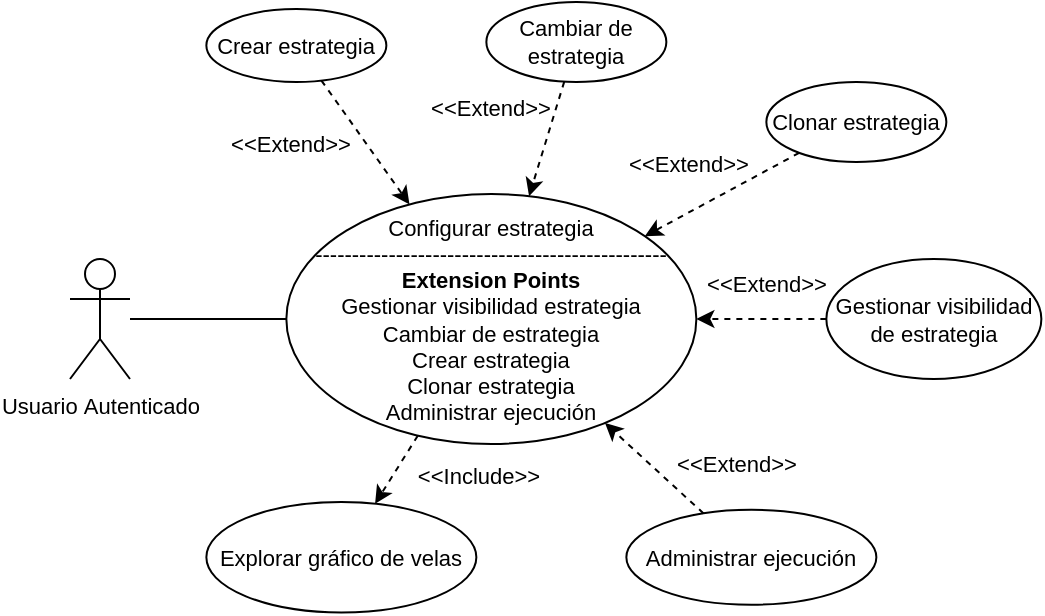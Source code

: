 <mxfile>
    <diagram id="R2lEEEUBdFMjLlhIrx00" name="Page-1">
        <mxGraphModel dx="1726" dy="4178" grid="1" gridSize="10" guides="1" tooltips="1" connect="1" arrows="1" fold="1" page="1" pageScale="1" pageWidth="600" pageHeight="400" math="0" shadow="0" extFonts="Permanent Marker^https://fonts.googleapis.com/css?family=Permanent+Marker">
            <root>
                <mxCell id="0"/>
                <mxCell id="1" parent="0"/>
                <mxCell id="124" style="edgeStyle=none;html=1;endArrow=none;endFill=0;fontSize=11;" parent="1" source="112" target="191" edge="1">
                    <mxGeometry relative="1" as="geometry">
                        <mxPoint x="182.18" y="-3017.255" as="targetPoint"/>
                    </mxGeometry>
                </mxCell>
                <mxCell id="112" value="&lt;font&gt;Usuario&lt;span style=&quot;background-color: transparent;&quot;&gt;&amp;nbsp;Autenticado&lt;/span&gt;&lt;/font&gt;" style="shape=umlActor;verticalLabelPosition=bottom;verticalAlign=top;html=1;outlineConnect=0;fontSize=11;" parent="1" vertex="1">
                    <mxGeometry x="57.0" y="-3024.5" width="30" height="60" as="geometry"/>
                </mxCell>
                <mxCell id="191" value="Configurar estrategia&lt;div&gt;&lt;div&gt;------------------------------------------------&lt;/div&gt;&lt;div&gt;&lt;b&gt;Extension Points&lt;/b&gt;&lt;/div&gt;&lt;div&gt;Gestionar visibilidad estrategia&lt;/div&gt;&lt;div&gt;&lt;span style=&quot;background-color: transparent;&quot;&gt;Cambiar de estrategia&lt;/span&gt;&lt;/div&gt;&lt;/div&gt;&lt;div&gt;&lt;font color=&quot;#000000&quot;&gt;&lt;span style=&quot;color: rgb(0, 0, 0);&quot;&gt;Crear estrategia&lt;/span&gt;&lt;/font&gt;&lt;/div&gt;&lt;div&gt;&lt;font color=&quot;#000000&quot;&gt;&lt;span style=&quot;color: rgb(0, 0, 0);&quot;&gt;Clonar estrategia&lt;/span&gt;&lt;/font&gt;&lt;/div&gt;&lt;div&gt;&lt;font color=&quot;#000000&quot;&gt;&lt;span style=&quot;color: rgb(0, 0, 0);&quot;&gt;Administrar ejecución&lt;/span&gt;&lt;/font&gt;&lt;/div&gt;" style="ellipse;whiteSpace=wrap;html=1;fontSize=11;" parent="1" vertex="1">
                    <mxGeometry x="165.18" y="-3057" width="205" height="125" as="geometry"/>
                </mxCell>
                <mxCell id="198" value="Explorar gráfico de velas" style="ellipse;whiteSpace=wrap;html=1;fontSize=11;" parent="1" vertex="1">
                    <mxGeometry x="125.18" y="-2903" width="135" height="55.26" as="geometry"/>
                </mxCell>
                <mxCell id="200" value="&lt;font&gt;Cambiar de estrategia&lt;/font&gt;" style="ellipse;whiteSpace=wrap;html=1;fontSize=11;" parent="1" vertex="1">
                    <mxGeometry x="265.18" y="-3153" width="90" height="40" as="geometry"/>
                </mxCell>
                <mxCell id="203" value="Crear estrategia" style="ellipse;whiteSpace=wrap;html=1;fontSize=11;" parent="1" vertex="1">
                    <mxGeometry x="125.18" y="-3149.48" width="90" height="36.48" as="geometry"/>
                </mxCell>
                <mxCell id="204" style="edgeStyle=none;html=1;dashed=1;fontSize=11;" parent="1" source="203" target="191" edge="1">
                    <mxGeometry relative="1" as="geometry">
                        <mxPoint x="180.18" y="-3127" as="targetPoint"/>
                        <mxPoint x="232.18" y="-3153" as="sourcePoint"/>
                    </mxGeometry>
                </mxCell>
                <mxCell id="205" value="&amp;lt;&amp;lt;Extend&amp;gt;&amp;gt;" style="edgeLabel;html=1;align=center;verticalAlign=middle;resizable=0;points=[];fontSize=11;" parent="204" vertex="1" connectable="0">
                    <mxGeometry x="-0.238" y="1" relative="1" as="geometry">
                        <mxPoint x="-34" y="8" as="offset"/>
                    </mxGeometry>
                </mxCell>
                <mxCell id="206" style="edgeStyle=none;html=1;dashed=1;fontSize=11;" parent="1" source="200" target="191" edge="1">
                    <mxGeometry relative="1" as="geometry">
                        <mxPoint x="266.18" y="-3016" as="targetPoint"/>
                        <mxPoint x="274.18" y="-3146" as="sourcePoint"/>
                    </mxGeometry>
                </mxCell>
                <mxCell id="207" value="&amp;lt;&amp;lt;Extend&amp;gt;&amp;gt;" style="edgeLabel;html=1;align=center;verticalAlign=middle;resizable=0;points=[];fontSize=11;" parent="206" vertex="1" connectable="0">
                    <mxGeometry x="-0.238" y="1" relative="1" as="geometry">
                        <mxPoint x="-32" y="-9" as="offset"/>
                    </mxGeometry>
                </mxCell>
                <mxCell id="208" style="edgeStyle=none;html=1;dashed=1;fontSize=11;" parent="1" source="191" target="198" edge="1">
                    <mxGeometry relative="1" as="geometry">
                        <mxPoint x="412.149" y="-3051.999" as="targetPoint"/>
                        <mxPoint x="350.18" y="-3024.333" as="sourcePoint"/>
                        <Array as="points"/>
                    </mxGeometry>
                </mxCell>
                <mxCell id="209" value="&amp;lt;&amp;lt;Include&amp;gt;&amp;gt;" style="edgeLabel;html=1;align=center;verticalAlign=middle;resizable=0;points=[];fontSize=11;" parent="208" vertex="1" connectable="0">
                    <mxGeometry x="-0.238" y="1" relative="1" as="geometry">
                        <mxPoint x="37" y="6" as="offset"/>
                    </mxGeometry>
                </mxCell>
                <mxCell id="213" value="&lt;span style=&quot;color: rgb(0, 0, 0);&quot;&gt;Clonar estrategia&lt;/span&gt;" style="ellipse;whiteSpace=wrap;html=1;fontSize=11;" parent="1" vertex="1">
                    <mxGeometry x="405.18" y="-3113.0" width="90" height="40" as="geometry"/>
                </mxCell>
                <mxCell id="214" style="edgeStyle=none;html=1;dashed=1;fontSize=11;" parent="1" source="213" target="191" edge="1">
                    <mxGeometry relative="1" as="geometry">
                        <mxPoint x="388.18" y="-3036.24" as="targetPoint"/>
                        <mxPoint x="374.18" y="-3134.24" as="sourcePoint"/>
                    </mxGeometry>
                </mxCell>
                <mxCell id="215" value="&amp;lt;&amp;lt;Extend&amp;gt;&amp;gt;" style="edgeLabel;html=1;align=center;verticalAlign=middle;resizable=0;points=[];fontSize=11;" parent="214" vertex="1" connectable="0">
                    <mxGeometry x="-0.238" y="1" relative="1" as="geometry">
                        <mxPoint x="-27" y="-11" as="offset"/>
                    </mxGeometry>
                </mxCell>
                <mxCell id="216" value="Gestionar visibilidad de estrategia" style="ellipse;whiteSpace=wrap;html=1;fontSize=11;" parent="1" vertex="1">
                    <mxGeometry x="435.18" y="-3024.5" width="107.5" height="60" as="geometry"/>
                </mxCell>
                <mxCell id="217" style="edgeStyle=none;html=1;dashed=1;fontSize=11;" parent="1" source="216" target="191" edge="1">
                    <mxGeometry relative="1" as="geometry">
                        <mxPoint x="317.18" y="-3032" as="targetPoint"/>
                        <mxPoint x="442.18" y="-3128" as="sourcePoint"/>
                    </mxGeometry>
                </mxCell>
                <mxCell id="218" value="&amp;lt;&amp;lt;Extend&amp;gt;&amp;gt;" style="edgeLabel;html=1;align=center;verticalAlign=middle;resizable=0;points=[];fontSize=11;" parent="217" vertex="1" connectable="0">
                    <mxGeometry x="-0.238" y="1" relative="1" as="geometry">
                        <mxPoint x="-5" y="-19" as="offset"/>
                    </mxGeometry>
                </mxCell>
                <mxCell id="219" value="Administrar ejecución" style="ellipse;whiteSpace=wrap;html=1;fontSize=11;" parent="1" vertex="1">
                    <mxGeometry x="335.18" y="-2899.11" width="125" height="47.48" as="geometry"/>
                </mxCell>
                <mxCell id="220" style="edgeStyle=none;html=1;dashed=1;fontSize=11;" parent="1" source="219" target="191" edge="1">
                    <mxGeometry relative="1" as="geometry">
                        <mxPoint x="577.014" y="-2964.496" as="targetPoint"/>
                        <mxPoint x="785.18" y="-3088.59" as="sourcePoint"/>
                    </mxGeometry>
                </mxCell>
                <mxCell id="221" value="&amp;lt;&amp;lt;Extend&amp;gt;&amp;gt;" style="edgeLabel;html=1;align=center;verticalAlign=middle;resizable=0;points=[];fontSize=11;" parent="220" vertex="1" connectable="0">
                    <mxGeometry x="-0.238" y="1" relative="1" as="geometry">
                        <mxPoint x="35" y="-8" as="offset"/>
                    </mxGeometry>
                </mxCell>
            </root>
        </mxGraphModel>
    </diagram>
</mxfile>